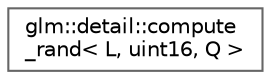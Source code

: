 digraph "Graphical Class Hierarchy"
{
 // LATEX_PDF_SIZE
  bgcolor="transparent";
  edge [fontname=Helvetica,fontsize=10,labelfontname=Helvetica,labelfontsize=10];
  node [fontname=Helvetica,fontsize=10,shape=box,height=0.2,width=0.4];
  rankdir="LR";
  Node0 [id="Node000000",label="glm::detail::compute\l_rand\< L, uint16, Q \>",height=0.2,width=0.4,color="grey40", fillcolor="white", style="filled",URL="$structglm_1_1detail_1_1compute__rand_3_01_l_00_01uint16_00_01_q_01_4.html",tooltip=" "];
}
